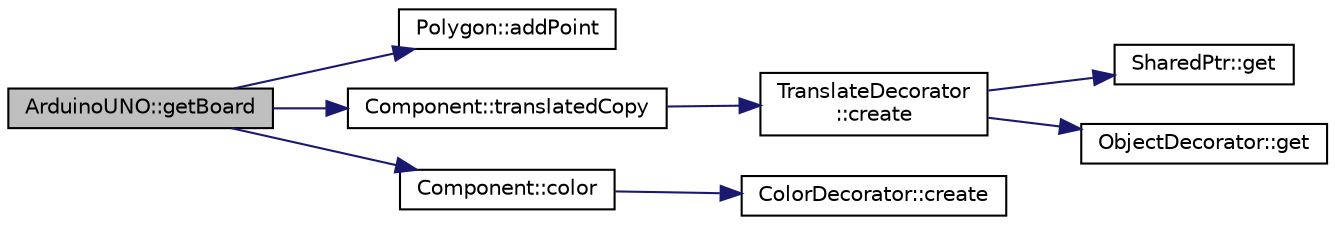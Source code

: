 digraph "ArduinoUNO::getBoard"
{
  edge [fontname="Helvetica",fontsize="10",labelfontname="Helvetica",labelfontsize="10"];
  node [fontname="Helvetica",fontsize="10",shape=record];
  rankdir="LR";
  Node1 [label="ArduinoUNO::getBoard",height=0.2,width=0.4,color="black", fillcolor="grey75", style="filled" fontcolor="black"];
  Node1 -> Node2 [color="midnightblue",fontsize="10",style="solid",fontname="Helvetica"];
  Node2 [label="Polygon::addPoint",height=0.2,width=0.4,color="black", fillcolor="white", style="filled",URL="$classPolygon.html#a347b1c5820e9767fa4f4232c91ddcea7",tooltip="Adds a new point to the polygon after the last."];
  Node1 -> Node3 [color="midnightblue",fontsize="10",style="solid",fontname="Helvetica"];
  Node3 [label="Component::translatedCopy",height=0.2,width=0.4,color="black", fillcolor="white", style="filled",URL="$classComponent.html#a871a9cc554e6c5bfa195215fa011e416",tooltip="Translate the component."];
  Node3 -> Node4 [color="midnightblue",fontsize="10",style="solid",fontname="Helvetica"];
  Node4 [label="TranslateDecorator\l::create",height=0.2,width=0.4,color="black", fillcolor="white", style="filled",URL="$classTranslateDecorator.html#a1dcad9f08c75e2cfe13718aea9012f88",tooltip="Default factory method."];
  Node4 -> Node5 [color="midnightblue",fontsize="10",style="solid",fontname="Helvetica"];
  Node5 [label="SharedPtr::get",height=0.2,width=0.4,color="black", fillcolor="white", style="filled",URL="$classSharedPtr.html#ac747048e189c896c11f0b436d02fc5e1",tooltip="Gets the pointer hold."];
  Node4 -> Node6 [color="midnightblue",fontsize="10",style="solid",fontname="Helvetica"];
  Node6 [label="ObjectDecorator::get",height=0.2,width=0.4,color="black", fillcolor="white", style="filled",URL="$classObjectDecorator.html#a0021fca00921a5a48b4507612dc65c74",tooltip="Get the internally hold pointer. Const version."];
  Node1 -> Node7 [color="midnightblue",fontsize="10",style="solid",fontname="Helvetica"];
  Node7 [label="Component::color",height=0.2,width=0.4,color="black", fillcolor="white", style="filled",URL="$classComponent.html#a2a09a1cc2732ab4ab42c10d36f6b8b6d",tooltip="Color the component."];
  Node7 -> Node8 [color="midnightblue",fontsize="10",style="solid",fontname="Helvetica"];
  Node8 [label="ColorDecorator::create",height=0.2,width=0.4,color="black", fillcolor="white", style="filled",URL="$classColorDecorator.html#a74543bab1e3775280099b43d9d124c6a",tooltip="Default factory method."];
}
